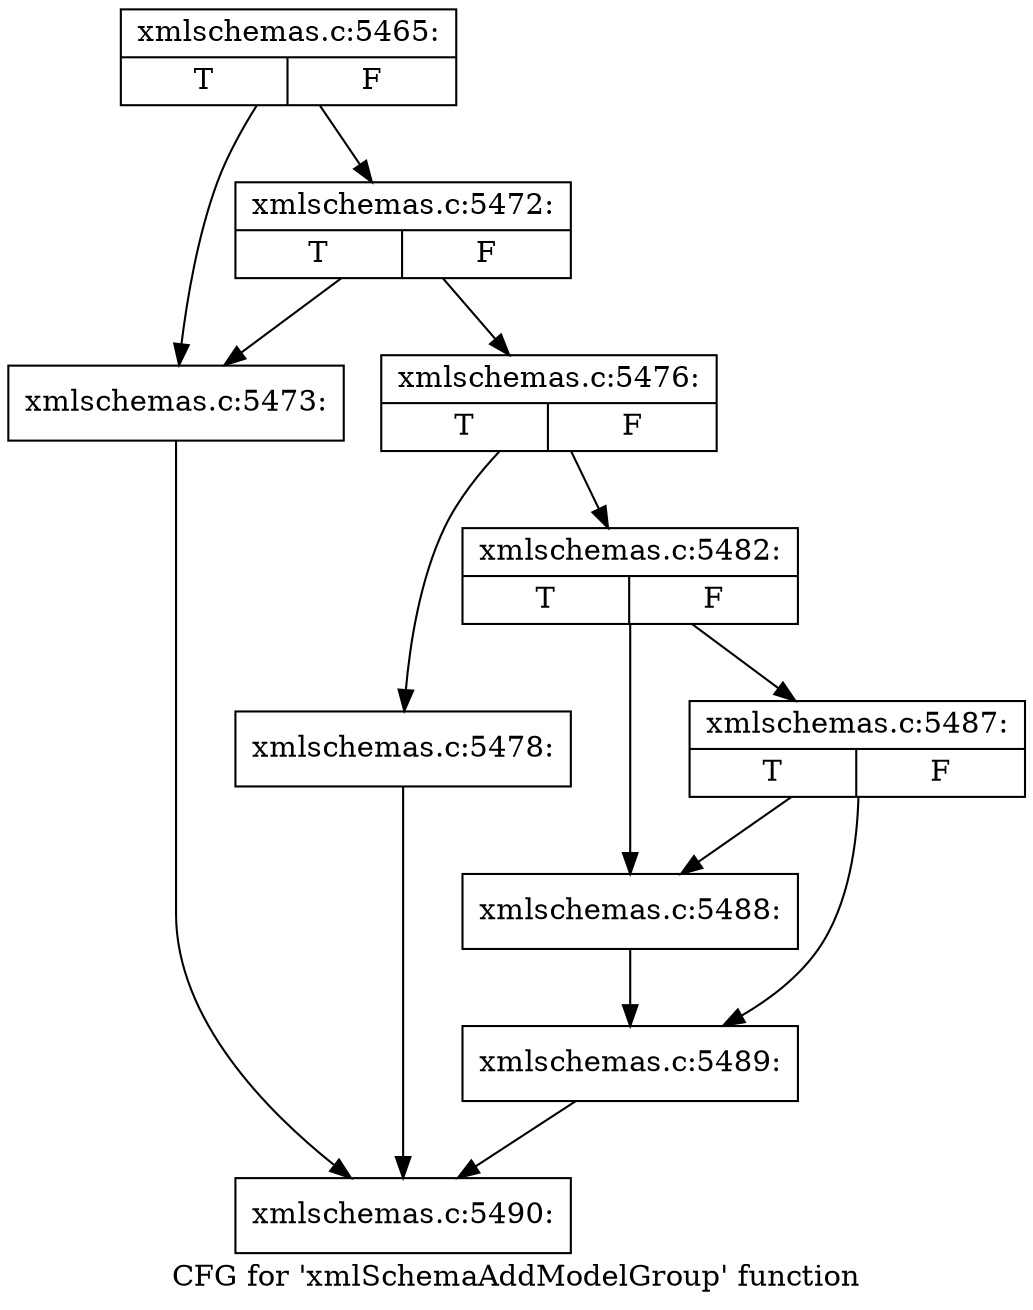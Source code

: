 digraph "CFG for 'xmlSchemaAddModelGroup' function" {
	label="CFG for 'xmlSchemaAddModelGroup' function";

	Node0x4e8bdc0 [shape=record,label="{xmlschemas.c:5465:|{<s0>T|<s1>F}}"];
	Node0x4e8bdc0 -> Node0x4e8d820;
	Node0x4e8bdc0 -> Node0x4e8d8c0;
	Node0x4e8d8c0 [shape=record,label="{xmlschemas.c:5472:|{<s0>T|<s1>F}}"];
	Node0x4e8d8c0 -> Node0x4e8d820;
	Node0x4e8d8c0 -> Node0x4e8d870;
	Node0x4e8d820 [shape=record,label="{xmlschemas.c:5473:}"];
	Node0x4e8d820 -> Node0x4e628a0;
	Node0x4e8d870 [shape=record,label="{xmlschemas.c:5476:|{<s0>T|<s1>F}}"];
	Node0x4e8d870 -> Node0x4e8e280;
	Node0x4e8d870 -> Node0x4e8e2d0;
	Node0x4e8e280 [shape=record,label="{xmlschemas.c:5478:}"];
	Node0x4e8e280 -> Node0x4e628a0;
	Node0x4e8e2d0 [shape=record,label="{xmlschemas.c:5482:|{<s0>T|<s1>F}}"];
	Node0x4e8e2d0 -> Node0x4e8f7f0;
	Node0x4e8e2d0 -> Node0x4e8f890;
	Node0x4e8f890 [shape=record,label="{xmlschemas.c:5487:|{<s0>T|<s1>F}}"];
	Node0x4e8f890 -> Node0x4e8f7f0;
	Node0x4e8f890 -> Node0x4e8f840;
	Node0x4e8f7f0 [shape=record,label="{xmlschemas.c:5488:}"];
	Node0x4e8f7f0 -> Node0x4e8f840;
	Node0x4e8f840 [shape=record,label="{xmlschemas.c:5489:}"];
	Node0x4e8f840 -> Node0x4e628a0;
	Node0x4e628a0 [shape=record,label="{xmlschemas.c:5490:}"];
}
